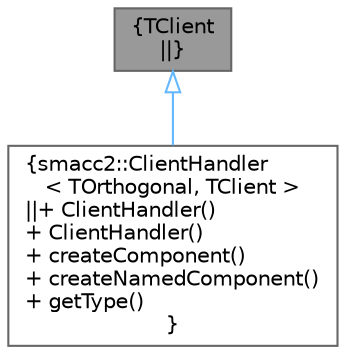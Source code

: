 digraph "TClient"
{
 // LATEX_PDF_SIZE
  bgcolor="transparent";
  edge [fontname=Helvetica,fontsize=10,labelfontname=Helvetica,labelfontsize=10];
  node [fontname=Helvetica,fontsize=10,shape=box,height=0.2,width=0.4];
  Node1 [label="{TClient\n||}",height=0.2,width=0.4,color="gray40", fillcolor="grey60", style="filled", fontcolor="black",tooltip=" "];
  Node1 -> Node2 [dir="back",color="steelblue1",style="solid",arrowtail="onormal"];
  Node2 [label="{smacc2::ClientHandler\l\< TOrthogonal, TClient \>\n||+ ClientHandler()\l+ ClientHandler()\l+ createComponent()\l+ createNamedComponent()\l+ getType()\l}",height=0.2,width=0.4,color="gray40", fillcolor="white", style="filled",URL="$classsmacc2_1_1ClientHandler.html",tooltip=" "];
}
